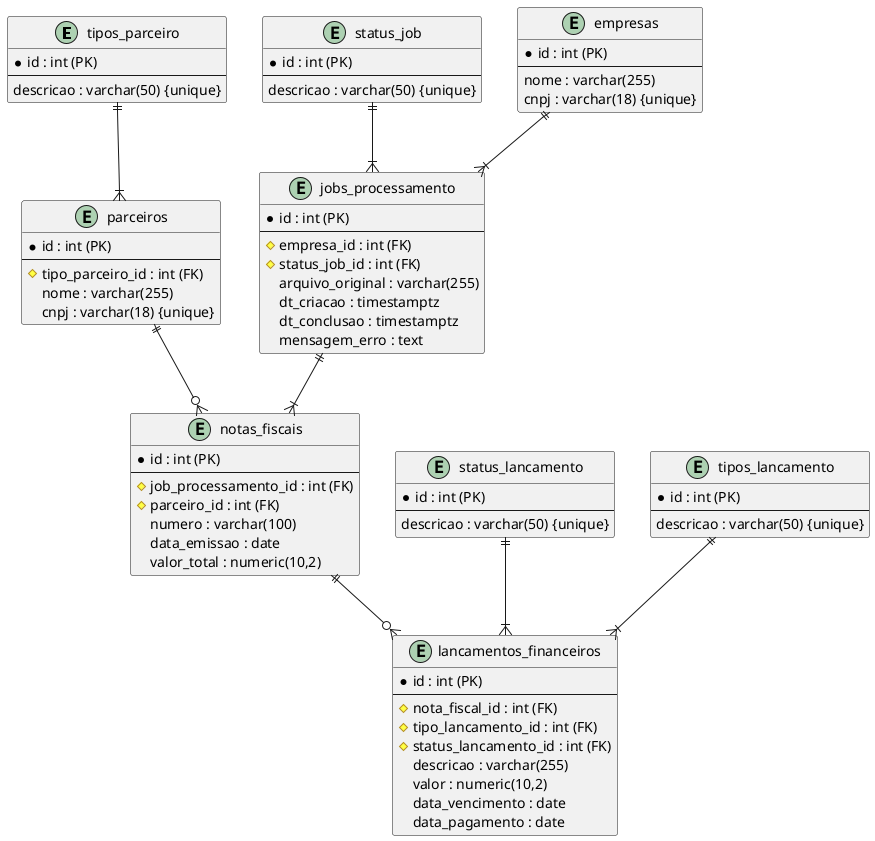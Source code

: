 @startuml models_diagram_final
' Diagrama de Modelos Final - Alta Normalização e Padrão Snake Case
' skinparam linetype ortho

' Tabelas de Domínio / Lookup
entity tipos_parceiro {
  * id : int (PK)
  --
  descricao : varchar(50) {unique}
}

entity status_job {
  * id : int (PK)
  --
  descricao : varchar(50) {unique}
}

entity status_lancamento {
  * id : int (PK)
  --
  descricao : varchar(50) {unique}
}

entity tipos_lancamento {
  * id : int (PK)
  --
  descricao : varchar(50) {unique}
}

' Tabelas Principais
entity empresas {
  * id : int (PK)
  --
  nome : varchar(255)
  cnpj : varchar(18) {unique}
}

entity parceiros {
  * id : int (PK)
  --
  #tipo_parceiro_id : int (FK)
  nome : varchar(255)
  cnpj : varchar(18) {unique}
}

entity jobs_processamento {
  * id : int (PK)
  --
  #empresa_id : int (FK)
  #status_job_id : int (FK)
  arquivo_original : varchar(255)
  dt_criacao : timestamptz
  dt_conclusao : timestamptz
  mensagem_erro : text
}

entity notas_fiscais {
  * id : int (PK)
  --
  #job_processamento_id : int (FK)
  #parceiro_id : int (FK)
  numero : varchar(100)
  data_emissao : date
  valor_total : numeric(10,2)
}

entity lancamentos_financeiros {
  * id : int (PK)
  --
  #nota_fiscal_id : int (FK)
  #tipo_lancamento_id : int (FK)
  #status_lancamento_id : int (FK)
  descricao : varchar(255)
  valor : numeric(10,2)
  data_vencimento : date
  data_pagamento : date
}

' Relacionamentos
empresas ||--|{ jobs_processamento
parceiros ||--o{ notas_fiscais

tipos_parceiro ||--|{ parceiros
status_job ||--|{ jobs_processamento

jobs_processamento ||--|{ notas_fiscais
notas_fiscais ||--o{ lancamentos_financeiros

tipos_lancamento ||--|{ lancamentos_financeiros
status_lancamento ||--|{ lancamentos_financeiros

@enduml